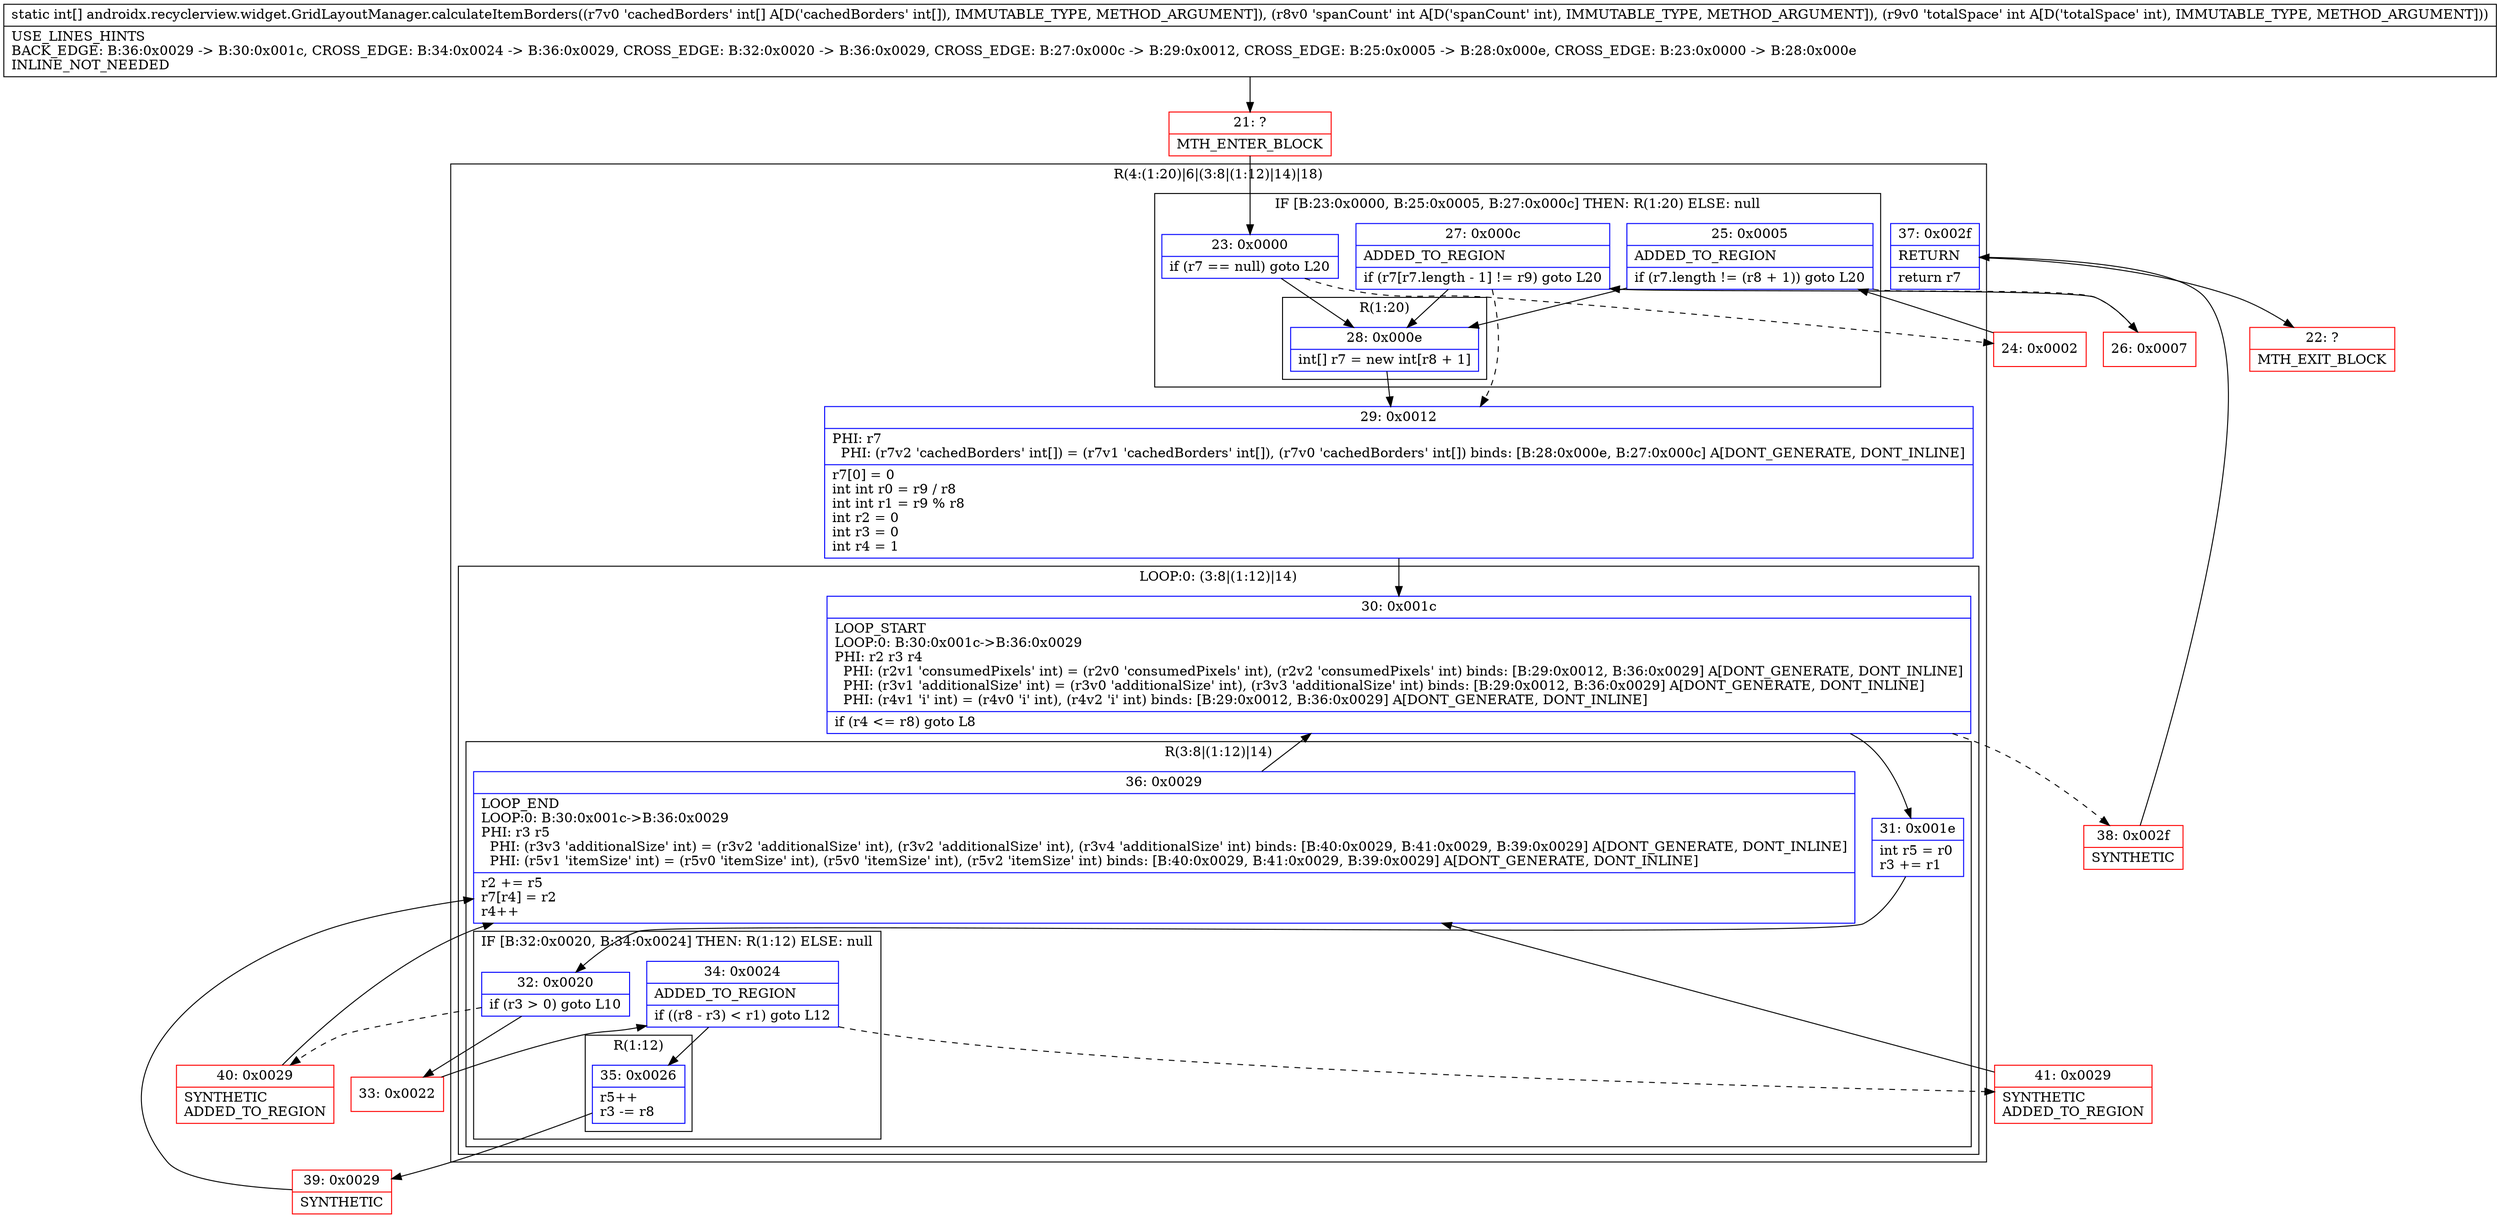 digraph "CFG forandroidx.recyclerview.widget.GridLayoutManager.calculateItemBorders([III)[I" {
subgraph cluster_Region_187899514 {
label = "R(4:(1:20)|6|(3:8|(1:12)|14)|18)";
node [shape=record,color=blue];
subgraph cluster_IfRegion_361964405 {
label = "IF [B:23:0x0000, B:25:0x0005, B:27:0x000c] THEN: R(1:20) ELSE: null";
node [shape=record,color=blue];
Node_23 [shape=record,label="{23\:\ 0x0000|if (r7 == null) goto L20\l}"];
Node_25 [shape=record,label="{25\:\ 0x0005|ADDED_TO_REGION\l|if (r7.length != (r8 + 1)) goto L20\l}"];
Node_27 [shape=record,label="{27\:\ 0x000c|ADDED_TO_REGION\l|if (r7[r7.length \- 1] != r9) goto L20\l}"];
subgraph cluster_Region_992995821 {
label = "R(1:20)";
node [shape=record,color=blue];
Node_28 [shape=record,label="{28\:\ 0x000e|int[] r7 = new int[r8 + 1]\l}"];
}
}
Node_29 [shape=record,label="{29\:\ 0x0012|PHI: r7 \l  PHI: (r7v2 'cachedBorders' int[]) = (r7v1 'cachedBorders' int[]), (r7v0 'cachedBorders' int[]) binds: [B:28:0x000e, B:27:0x000c] A[DONT_GENERATE, DONT_INLINE]\l|r7[0] = 0\lint int r0 = r9 \/ r8\lint int r1 = r9 % r8\lint r2 = 0\lint r3 = 0\lint r4 = 1\l}"];
subgraph cluster_LoopRegion_1765728330 {
label = "LOOP:0: (3:8|(1:12)|14)";
node [shape=record,color=blue];
Node_30 [shape=record,label="{30\:\ 0x001c|LOOP_START\lLOOP:0: B:30:0x001c\-\>B:36:0x0029\lPHI: r2 r3 r4 \l  PHI: (r2v1 'consumedPixels' int) = (r2v0 'consumedPixels' int), (r2v2 'consumedPixels' int) binds: [B:29:0x0012, B:36:0x0029] A[DONT_GENERATE, DONT_INLINE]\l  PHI: (r3v1 'additionalSize' int) = (r3v0 'additionalSize' int), (r3v3 'additionalSize' int) binds: [B:29:0x0012, B:36:0x0029] A[DONT_GENERATE, DONT_INLINE]\l  PHI: (r4v1 'i' int) = (r4v0 'i' int), (r4v2 'i' int) binds: [B:29:0x0012, B:36:0x0029] A[DONT_GENERATE, DONT_INLINE]\l|if (r4 \<= r8) goto L8\l}"];
subgraph cluster_Region_1731475299 {
label = "R(3:8|(1:12)|14)";
node [shape=record,color=blue];
Node_31 [shape=record,label="{31\:\ 0x001e|int r5 = r0\lr3 += r1\l}"];
subgraph cluster_IfRegion_1832305727 {
label = "IF [B:32:0x0020, B:34:0x0024] THEN: R(1:12) ELSE: null";
node [shape=record,color=blue];
Node_32 [shape=record,label="{32\:\ 0x0020|if (r3 \> 0) goto L10\l}"];
Node_34 [shape=record,label="{34\:\ 0x0024|ADDED_TO_REGION\l|if ((r8 \- r3) \< r1) goto L12\l}"];
subgraph cluster_Region_2054021555 {
label = "R(1:12)";
node [shape=record,color=blue];
Node_35 [shape=record,label="{35\:\ 0x0026|r5++\lr3 \-= r8\l}"];
}
}
Node_36 [shape=record,label="{36\:\ 0x0029|LOOP_END\lLOOP:0: B:30:0x001c\-\>B:36:0x0029\lPHI: r3 r5 \l  PHI: (r3v3 'additionalSize' int) = (r3v2 'additionalSize' int), (r3v2 'additionalSize' int), (r3v4 'additionalSize' int) binds: [B:40:0x0029, B:41:0x0029, B:39:0x0029] A[DONT_GENERATE, DONT_INLINE]\l  PHI: (r5v1 'itemSize' int) = (r5v0 'itemSize' int), (r5v0 'itemSize' int), (r5v2 'itemSize' int) binds: [B:40:0x0029, B:41:0x0029, B:39:0x0029] A[DONT_GENERATE, DONT_INLINE]\l|r2 += r5\lr7[r4] = r2\lr4++\l}"];
}
}
Node_37 [shape=record,label="{37\:\ 0x002f|RETURN\l|return r7\l}"];
}
Node_21 [shape=record,color=red,label="{21\:\ ?|MTH_ENTER_BLOCK\l}"];
Node_24 [shape=record,color=red,label="{24\:\ 0x0002}"];
Node_26 [shape=record,color=red,label="{26\:\ 0x0007}"];
Node_33 [shape=record,color=red,label="{33\:\ 0x0022}"];
Node_39 [shape=record,color=red,label="{39\:\ 0x0029|SYNTHETIC\l}"];
Node_41 [shape=record,color=red,label="{41\:\ 0x0029|SYNTHETIC\lADDED_TO_REGION\l}"];
Node_40 [shape=record,color=red,label="{40\:\ 0x0029|SYNTHETIC\lADDED_TO_REGION\l}"];
Node_38 [shape=record,color=red,label="{38\:\ 0x002f|SYNTHETIC\l}"];
Node_22 [shape=record,color=red,label="{22\:\ ?|MTH_EXIT_BLOCK\l}"];
MethodNode[shape=record,label="{static int[] androidx.recyclerview.widget.GridLayoutManager.calculateItemBorders((r7v0 'cachedBorders' int[] A[D('cachedBorders' int[]), IMMUTABLE_TYPE, METHOD_ARGUMENT]), (r8v0 'spanCount' int A[D('spanCount' int), IMMUTABLE_TYPE, METHOD_ARGUMENT]), (r9v0 'totalSpace' int A[D('totalSpace' int), IMMUTABLE_TYPE, METHOD_ARGUMENT]))  | USE_LINES_HINTS\lBACK_EDGE: B:36:0x0029 \-\> B:30:0x001c, CROSS_EDGE: B:34:0x0024 \-\> B:36:0x0029, CROSS_EDGE: B:32:0x0020 \-\> B:36:0x0029, CROSS_EDGE: B:27:0x000c \-\> B:29:0x0012, CROSS_EDGE: B:25:0x0005 \-\> B:28:0x000e, CROSS_EDGE: B:23:0x0000 \-\> B:28:0x000e\lINLINE_NOT_NEEDED\l}"];
MethodNode -> Node_21;Node_23 -> Node_24[style=dashed];
Node_23 -> Node_28;
Node_25 -> Node_26[style=dashed];
Node_25 -> Node_28;
Node_27 -> Node_28;
Node_27 -> Node_29[style=dashed];
Node_28 -> Node_29;
Node_29 -> Node_30;
Node_30 -> Node_31;
Node_30 -> Node_38[style=dashed];
Node_31 -> Node_32;
Node_32 -> Node_33;
Node_32 -> Node_40[style=dashed];
Node_34 -> Node_35;
Node_34 -> Node_41[style=dashed];
Node_35 -> Node_39;
Node_36 -> Node_30;
Node_37 -> Node_22;
Node_21 -> Node_23;
Node_24 -> Node_25;
Node_26 -> Node_27;
Node_33 -> Node_34;
Node_39 -> Node_36;
Node_41 -> Node_36;
Node_40 -> Node_36;
Node_38 -> Node_37;
}

